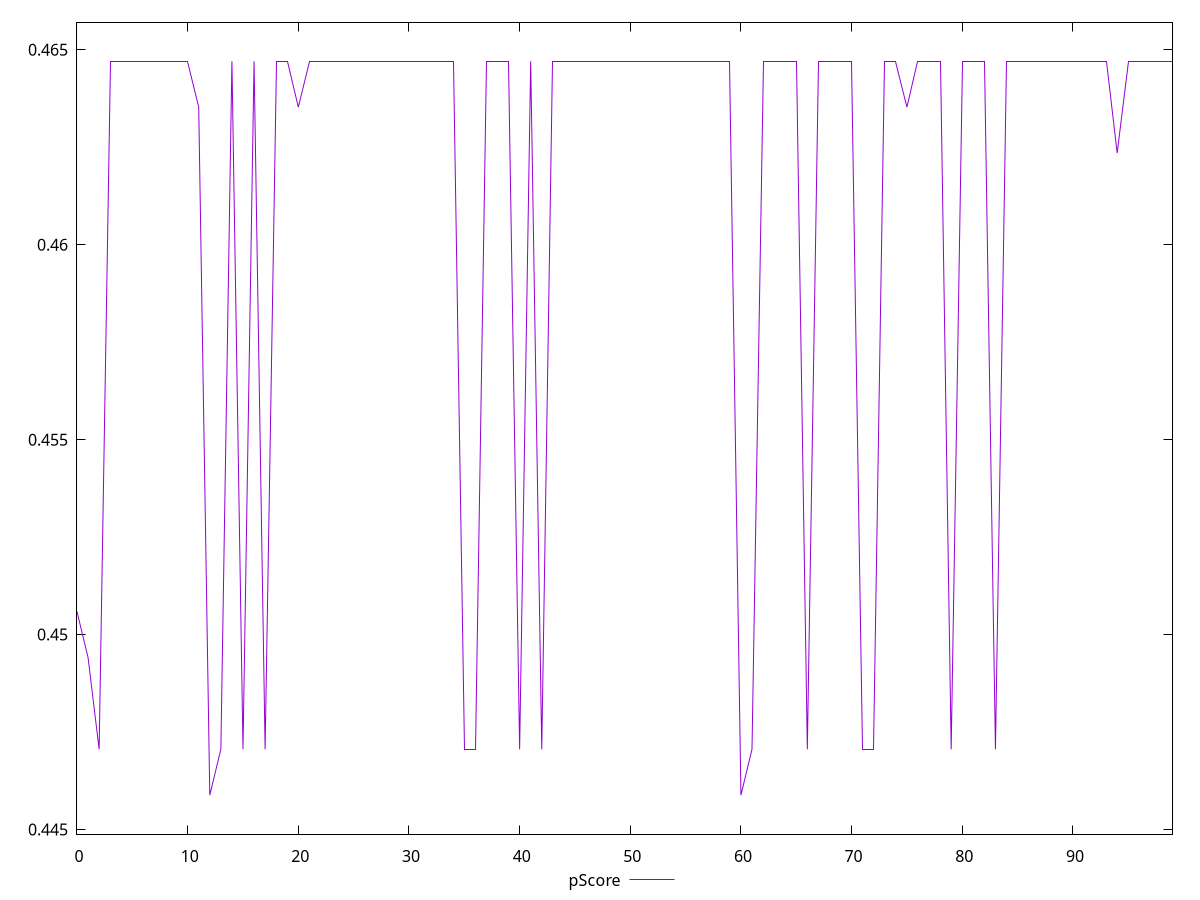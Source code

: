 reset

$pScore <<EOF
0 0.4505882352941176
1 0.44941176470588234
2 0.4470588235294118
3 0.4647058823529412
4 0.4647058823529412
5 0.4647058823529412
6 0.4647058823529412
7 0.4647058823529412
8 0.4647058823529412
9 0.4647058823529412
10 0.4647058823529412
11 0.46352941176470586
12 0.44588235294117645
13 0.4470588235294118
14 0.4647058823529412
15 0.4470588235294118
16 0.4647058823529412
17 0.4470588235294118
18 0.4647058823529412
19 0.4647058823529412
20 0.46352941176470586
21 0.4647058823529412
22 0.4647058823529412
23 0.4647058823529412
24 0.4647058823529412
25 0.4647058823529412
26 0.4647058823529412
27 0.4647058823529412
28 0.4647058823529412
29 0.4647058823529412
30 0.4647058823529412
31 0.4647058823529412
32 0.4647058823529412
33 0.4647058823529412
34 0.4647058823529412
35 0.4470588235294118
36 0.4470588235294118
37 0.4647058823529412
38 0.4647058823529412
39 0.4647058823529412
40 0.4470588235294118
41 0.4647058823529412
42 0.4470588235294118
43 0.4647058823529412
44 0.4647058823529412
45 0.4647058823529412
46 0.4647058823529412
47 0.4647058823529412
48 0.4647058823529412
49 0.4647058823529412
50 0.4647058823529412
51 0.4647058823529412
52 0.4647058823529412
53 0.4647058823529412
54 0.4647058823529412
55 0.4647058823529412
56 0.4647058823529412
57 0.4647058823529412
58 0.4647058823529412
59 0.4647058823529412
60 0.44588235294117645
61 0.4470588235294118
62 0.4647058823529412
63 0.4647058823529412
64 0.4647058823529412
65 0.4647058823529412
66 0.4470588235294118
67 0.4647058823529412
68 0.4647058823529412
69 0.4647058823529412
70 0.4647058823529412
71 0.4470588235294118
72 0.4470588235294118
73 0.4647058823529412
74 0.4647058823529412
75 0.46352941176470586
76 0.4647058823529412
77 0.4647058823529412
78 0.4647058823529412
79 0.4470588235294118
80 0.4647058823529412
81 0.4647058823529412
82 0.4647058823529412
83 0.4470588235294118
84 0.4647058823529412
85 0.4647058823529412
86 0.4647058823529412
87 0.4647058823529412
88 0.4647058823529412
89 0.4647058823529412
90 0.4647058823529412
91 0.4647058823529412
92 0.4647058823529412
93 0.4647058823529412
94 0.4623529411764706
95 0.4647058823529412
96 0.4647058823529412
97 0.4647058823529412
98 0.4647058823529412
99 0.4647058823529412
EOF

set key outside below
set xrange [0:99]
set yrange [0.44488235294117645:0.4657058823529412]
set trange [0.44488235294117645:0.4657058823529412]
set terminal svg size 640, 500 enhanced background rgb 'white'
set output "report_00019_2021-02-10T18-14-37.922Z//unused-javascript/samples/pages+cached+noadtech+nomedia+nocss/pScore/values.svg"

plot $pScore title "pScore" with line

reset

